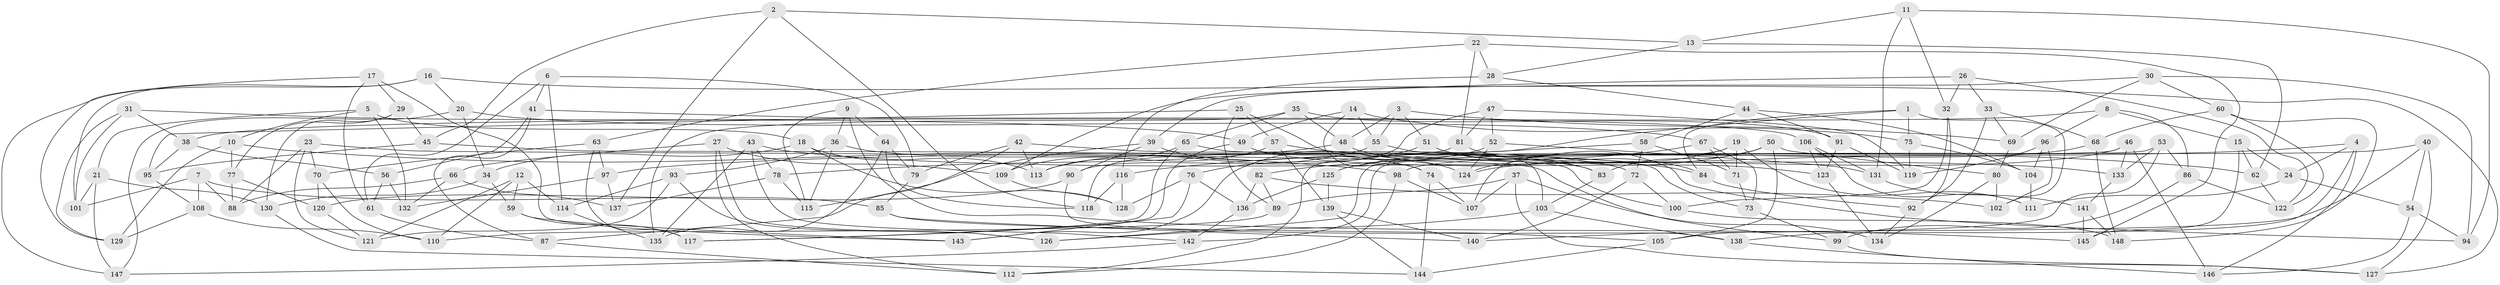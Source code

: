 // coarse degree distribution, {3: 0.11864406779661017, 4: 0.423728813559322, 5: 0.1864406779661017, 6: 0.05084745762711865, 7: 0.06779661016949153, 8: 0.03389830508474576, 10: 0.03389830508474576, 11: 0.05084745762711865, 13: 0.01694915254237288, 14: 0.01694915254237288}
// Generated by graph-tools (version 1.1) at 2025/03/03/04/25 22:03:39]
// undirected, 148 vertices, 296 edges
graph export_dot {
graph [start="1"]
  node [color=gray90,style=filled];
  1;
  2;
  3;
  4;
  5;
  6;
  7;
  8;
  9;
  10;
  11;
  12;
  13;
  14;
  15;
  16;
  17;
  18;
  19;
  20;
  21;
  22;
  23;
  24;
  25;
  26;
  27;
  28;
  29;
  30;
  31;
  32;
  33;
  34;
  35;
  36;
  37;
  38;
  39;
  40;
  41;
  42;
  43;
  44;
  45;
  46;
  47;
  48;
  49;
  50;
  51;
  52;
  53;
  54;
  55;
  56;
  57;
  58;
  59;
  60;
  61;
  62;
  63;
  64;
  65;
  66;
  67;
  68;
  69;
  70;
  71;
  72;
  73;
  74;
  75;
  76;
  77;
  78;
  79;
  80;
  81;
  82;
  83;
  84;
  85;
  86;
  87;
  88;
  89;
  90;
  91;
  92;
  93;
  94;
  95;
  96;
  97;
  98;
  99;
  100;
  101;
  102;
  103;
  104;
  105;
  106;
  107;
  108;
  109;
  110;
  111;
  112;
  113;
  114;
  115;
  116;
  117;
  118;
  119;
  120;
  121;
  122;
  123;
  124;
  125;
  126;
  127;
  128;
  129;
  130;
  131;
  132;
  133;
  134;
  135;
  136;
  137;
  138;
  139;
  140;
  141;
  142;
  143;
  144;
  145;
  146;
  147;
  148;
  1 -- 84;
  1 -- 102;
  1 -- 75;
  1 -- 112;
  2 -- 118;
  2 -- 45;
  2 -- 137;
  2 -- 13;
  3 -- 51;
  3 -- 69;
  3 -- 48;
  3 -- 55;
  4 -- 24;
  4 -- 146;
  4 -- 138;
  4 -- 97;
  5 -- 10;
  5 -- 21;
  5 -- 18;
  5 -- 132;
  6 -- 61;
  6 -- 41;
  6 -- 114;
  6 -- 79;
  7 -- 108;
  7 -- 101;
  7 -- 88;
  7 -- 85;
  8 -- 96;
  8 -- 86;
  8 -- 15;
  8 -- 38;
  9 -- 115;
  9 -- 145;
  9 -- 36;
  9 -- 64;
  10 -- 129;
  10 -- 77;
  10 -- 98;
  11 -- 131;
  11 -- 13;
  11 -- 94;
  11 -- 32;
  12 -- 121;
  12 -- 114;
  12 -- 110;
  12 -- 59;
  13 -- 62;
  13 -- 28;
  14 -- 49;
  14 -- 55;
  14 -- 75;
  14 -- 74;
  15 -- 62;
  15 -- 24;
  15 -- 145;
  16 -- 147;
  16 -- 20;
  16 -- 101;
  16 -- 127;
  17 -- 29;
  17 -- 61;
  17 -- 129;
  17 -- 143;
  18 -- 113;
  18 -- 128;
  18 -- 34;
  19 -- 71;
  19 -- 111;
  19 -- 124;
  19 -- 107;
  20 -- 34;
  20 -- 67;
  20 -- 147;
  21 -- 101;
  21 -- 130;
  21 -- 147;
  22 -- 63;
  22 -- 145;
  22 -- 81;
  22 -- 28;
  23 -- 70;
  23 -- 121;
  23 -- 99;
  23 -- 88;
  24 -- 111;
  24 -- 54;
  25 -- 95;
  25 -- 124;
  25 -- 89;
  25 -- 57;
  26 -- 33;
  26 -- 122;
  26 -- 32;
  26 -- 109;
  27 -- 126;
  27 -- 109;
  27 -- 66;
  27 -- 112;
  28 -- 116;
  28 -- 44;
  29 -- 45;
  29 -- 130;
  29 -- 77;
  30 -- 39;
  30 -- 60;
  30 -- 69;
  30 -- 94;
  31 -- 101;
  31 -- 129;
  31 -- 38;
  31 -- 49;
  32 -- 100;
  32 -- 92;
  33 -- 68;
  33 -- 92;
  33 -- 69;
  34 -- 59;
  34 -- 130;
  35 -- 48;
  35 -- 135;
  35 -- 65;
  35 -- 91;
  36 -- 93;
  36 -- 115;
  36 -- 83;
  37 -- 127;
  37 -- 89;
  37 -- 107;
  37 -- 134;
  38 -- 95;
  38 -- 56;
  39 -- 74;
  39 -- 90;
  39 -- 115;
  40 -- 105;
  40 -- 98;
  40 -- 127;
  40 -- 54;
  41 -- 56;
  41 -- 87;
  41 -- 106;
  42 -- 87;
  42 -- 79;
  42 -- 72;
  42 -- 113;
  43 -- 135;
  43 -- 142;
  43 -- 78;
  43 -- 133;
  44 -- 58;
  44 -- 104;
  44 -- 91;
  45 -- 95;
  45 -- 100;
  46 -- 126;
  46 -- 124;
  46 -- 146;
  46 -- 133;
  47 -- 119;
  47 -- 90;
  47 -- 52;
  47 -- 81;
  48 -- 78;
  48 -- 84;
  49 -- 123;
  49 -- 117;
  50 -- 80;
  50 -- 125;
  50 -- 105;
  50 -- 83;
  51 -- 76;
  51 -- 94;
  51 -- 83;
  52 -- 124;
  52 -- 131;
  52 -- 143;
  53 -- 140;
  53 -- 86;
  53 -- 142;
  53 -- 133;
  54 -- 146;
  54 -- 94;
  55 -- 103;
  55 -- 113;
  56 -- 132;
  56 -- 61;
  57 -- 109;
  57 -- 62;
  57 -- 139;
  58 -- 116;
  58 -- 71;
  58 -- 72;
  59 -- 143;
  59 -- 117;
  60 -- 68;
  60 -- 148;
  60 -- 122;
  61 -- 87;
  62 -- 122;
  63 -- 117;
  63 -- 97;
  63 -- 70;
  64 -- 135;
  64 -- 118;
  64 -- 79;
  65 -- 73;
  65 -- 117;
  65 -- 113;
  66 -- 132;
  66 -- 88;
  66 -- 137;
  67 -- 82;
  67 -- 73;
  67 -- 71;
  68 -- 148;
  68 -- 125;
  69 -- 80;
  70 -- 110;
  70 -- 120;
  71 -- 73;
  72 -- 100;
  72 -- 140;
  73 -- 99;
  74 -- 144;
  74 -- 107;
  75 -- 119;
  75 -- 104;
  76 -- 128;
  76 -- 143;
  76 -- 136;
  77 -- 88;
  77 -- 120;
  78 -- 137;
  78 -- 115;
  79 -- 85;
  80 -- 102;
  80 -- 134;
  81 -- 118;
  81 -- 84;
  82 -- 136;
  82 -- 102;
  82 -- 89;
  83 -- 103;
  84 -- 92;
  85 -- 105;
  85 -- 140;
  86 -- 99;
  86 -- 122;
  87 -- 112;
  89 -- 110;
  90 -- 138;
  90 -- 120;
  91 -- 119;
  91 -- 123;
  92 -- 134;
  93 -- 126;
  93 -- 114;
  93 -- 121;
  95 -- 108;
  96 -- 102;
  96 -- 104;
  96 -- 119;
  97 -- 137;
  97 -- 132;
  98 -- 107;
  98 -- 112;
  99 -- 127;
  100 -- 148;
  103 -- 138;
  103 -- 126;
  104 -- 111;
  105 -- 144;
  106 -- 111;
  106 -- 123;
  106 -- 131;
  108 -- 129;
  108 -- 110;
  109 -- 128;
  114 -- 135;
  116 -- 118;
  116 -- 128;
  120 -- 121;
  123 -- 134;
  125 -- 139;
  125 -- 136;
  130 -- 144;
  131 -- 141;
  133 -- 141;
  136 -- 142;
  138 -- 146;
  139 -- 140;
  139 -- 144;
  141 -- 148;
  141 -- 145;
  142 -- 147;
}
